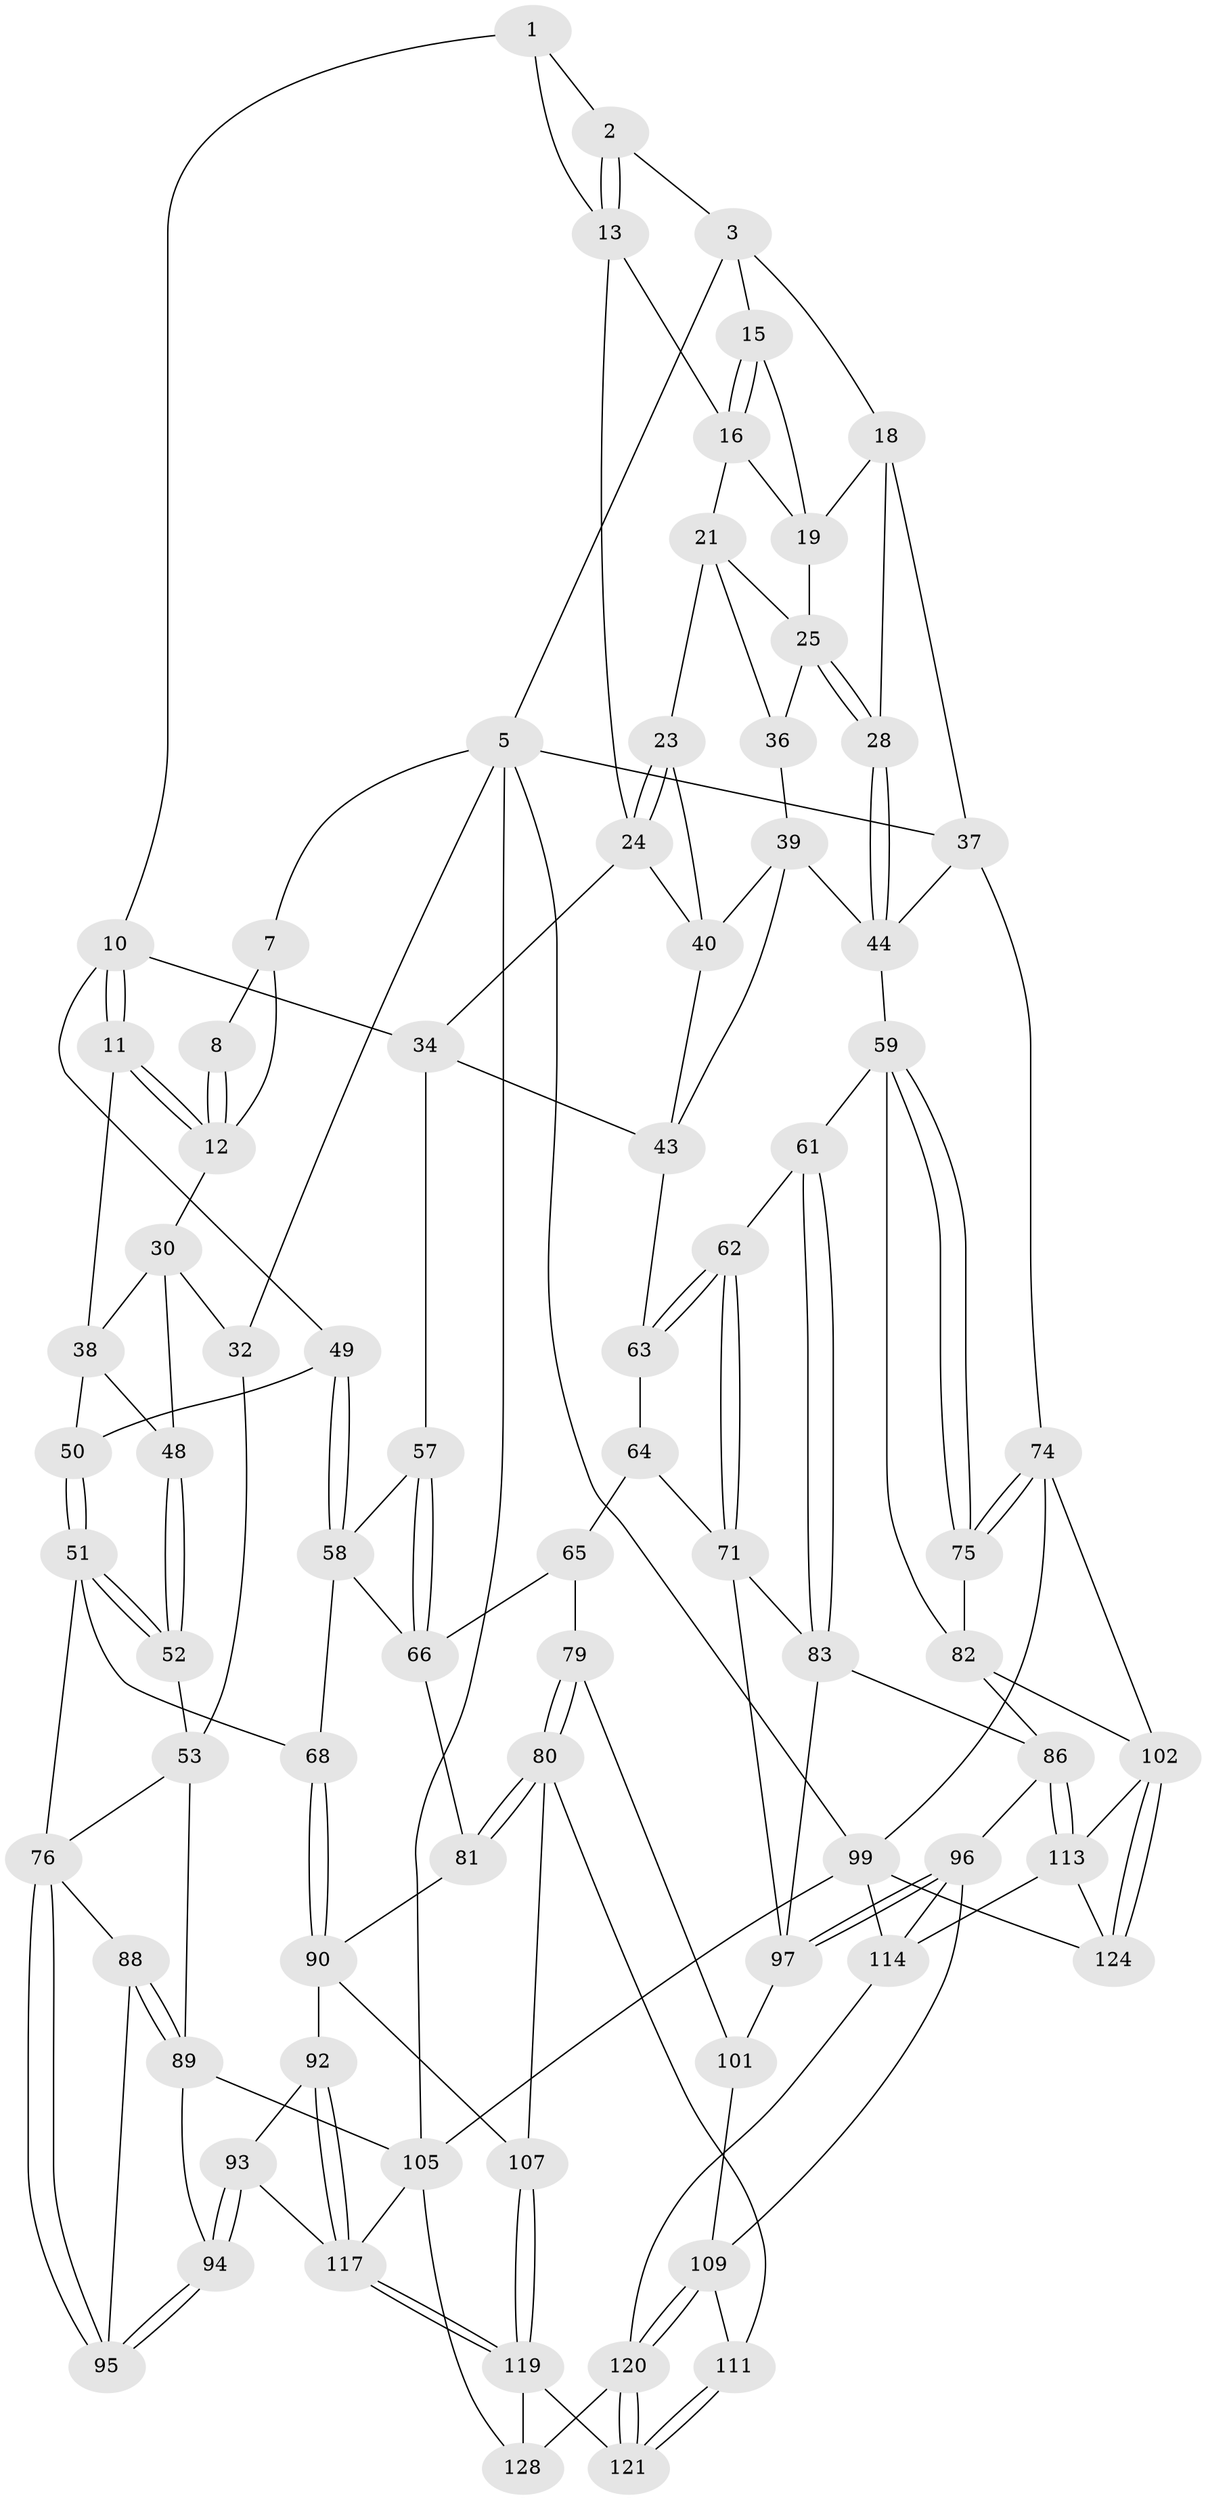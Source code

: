 // original degree distribution, {3: 0.015625, 4: 0.2265625, 5: 0.546875, 6: 0.2109375}
// Generated by graph-tools (version 1.1) at 2025/11/02/27/25 16:11:59]
// undirected, 79 vertices, 176 edges
graph export_dot {
graph [start="1"]
  node [color=gray90,style=filled];
  1 [pos="+0.43183219271370377+0",super="+9"];
  2 [pos="+0.6621366505508118+0"];
  3 [pos="+0.9168373527205598+0",super="+4"];
  5 [pos="+1+0",super="+6"];
  7 [pos="+0+0"];
  8 [pos="+0.4089882197919768+0"];
  10 [pos="+0.35971630644074204+0.23030483522254686",super="+35"];
  11 [pos="+0.2938545982726171+0.19286906778501517"];
  12 [pos="+0.26878390432842225+0.1332660216256407",super="+29"];
  13 [pos="+0.6477691743388495+0",super="+14"];
  15 [pos="+0.8137964970519873+0.08345182565126888"];
  16 [pos="+0.779033312971221+0.12102451143905693",super="+17"];
  18 [pos="+0.9280389195704699+0.12316441264810207",super="+27"];
  19 [pos="+0.8397827592190145+0.1282908525490213",super="+20"];
  21 [pos="+0.6895533966309774+0.1385775885543958",super="+22"];
  23 [pos="+0.5941260060334487+0.2076197990134575"];
  24 [pos="+0.5890303743136848+0.20868326960928074",super="+33"];
  25 [pos="+0.8237063690231445+0.2748659212394996",super="+26"];
  28 [pos="+0.8247876546589115+0.2762025203648935"];
  30 [pos="+0.07157149148283108+0.1839701475349592",super="+31"];
  32 [pos="+0+0.23131194932923993"];
  34 [pos="+0.5199841970449397+0.28293108840708525",super="+46"];
  36 [pos="+0.6999212592112487+0.24670371078911604"];
  37 [pos="+1+0.2657757526846589",super="+55"];
  38 [pos="+0.25009782418924376+0.2234764284417476",super="+47"];
  39 [pos="+0.6768513218980966+0.2539042938893894",super="+42"];
  40 [pos="+0.6767542149959584+0.25390066421370305",super="+41"];
  43 [pos="+0.6411044559523991+0.381215899801967",super="+45"];
  44 [pos="+0.8243467745509766+0.2880011019818154",super="+56"];
  48 [pos="+0.11091798057677997+0.3001239381958426"];
  49 [pos="+0.3824288578616876+0.362641259362841"];
  50 [pos="+0.21992968714628375+0.3491682912848245"];
  51 [pos="+0.1830395539921571+0.47213575730893026",super="+69"];
  52 [pos="+0.11139912686199747+0.3135062750534918"];
  53 [pos="+0.004184144049899627+0.44983384095907775",super="+54"];
  57 [pos="+0.5473307372175447+0.40196415505335775"];
  58 [pos="+0.38296665699584753+0.37741092971563917",super="+67"];
  59 [pos="+0.8506462685811567+0.4183184991982489",super="+60"];
  61 [pos="+0.7993509768155449+0.4877485023851526"];
  62 [pos="+0.7224464380591056+0.4682804345447424"];
  63 [pos="+0.6392539784409784+0.4177937443820587"];
  64 [pos="+0.6314438131806165+0.43356405285386795",super="+73"];
  65 [pos="+0.4967927322540229+0.5148947761160984",super="+78"];
  66 [pos="+0.4899095733937076+0.5122850013893728",super="+70"];
  68 [pos="+0.19329305062437405+0.49120300132871486"];
  71 [pos="+0.6579441598927019+0.5758900172369288",super="+72"];
  74 [pos="+1+0.5044298714099099",super="+100"];
  75 [pos="+1+0.5198101453501346"];
  76 [pos="+0.16936547522611325+0.5003943793512166",super="+77"];
  79 [pos="+0.47681169743481816+0.7079554832653355"];
  80 [pos="+0.4675615549110632+0.7107839019864084",super="+106"];
  81 [pos="+0.3852638054395093+0.6694797941957414"];
  82 [pos="+0.9080458550750967+0.5584961840570815",super="+85"];
  83 [pos="+0.7734927813713888+0.5476787860917234",super="+84"];
  86 [pos="+0.8755019044124798+0.7378471895583013",super="+87"];
  88 [pos="+0+0.6899238895177316"];
  89 [pos="+0+0.6966928233992721",super="+104"];
  90 [pos="+0.3310381894353954+0.687060283172562",super="+91"];
  92 [pos="+0.23171844045149595+0.7632228805138741"];
  93 [pos="+0.22131638976778967+0.7602601199728175",super="+115"];
  94 [pos="+0.14961824192968004+0.7383248828619842",super="+112"];
  95 [pos="+0.13533480153702523+0.7256671009483017"];
  96 [pos="+0.7759900760252761+0.7445464233135728",super="+108"];
  97 [pos="+0.7499319723771789+0.7338125516674298",super="+98"];
  99 [pos="+1+1",super="+125"];
  101 [pos="+0.622255127377201+0.7287894475478781"];
  102 [pos="+1+0.805109237829719",super="+103"];
  105 [pos="+0+1",super="+126"];
  107 [pos="+0.3258585119182854+0.8922282360901063"];
  109 [pos="+0.6569546964461552+0.8641517808390918",super="+110"];
  111 [pos="+0.5134261360220252+0.887319999074333"];
  113 [pos="+0.8112988111837071+0.899359611045055",super="+116"];
  114 [pos="+0.7478854774286332+0.8432037290556809",super="+122"];
  117 [pos="+0.15230149172213953+0.973452018630019",super="+118"];
  119 [pos="+0.32954780685885315+0.9054125683472455",super="+127"];
  120 [pos="+0.6160225705883177+1",super="+123"];
  121 [pos="+0.5098684529101158+0.9114236717211227"];
  124 [pos="+0.8104168668434314+1"];
  128 [pos="+0.3235349005290636+1"];
  1 -- 2;
  1 -- 10;
  1 -- 13;
  2 -- 3;
  2 -- 13;
  2 -- 13;
  3 -- 15;
  3 -- 18;
  3 -- 5;
  5 -- 37;
  5 -- 99;
  5 -- 32;
  5 -- 105;
  5 -- 7;
  7 -- 8;
  7 -- 12;
  8 -- 12;
  8 -- 12;
  10 -- 11;
  10 -- 11;
  10 -- 49;
  10 -- 34;
  11 -- 12;
  11 -- 12;
  11 -- 38;
  12 -- 30;
  13 -- 24;
  13 -- 16;
  15 -- 16;
  15 -- 16;
  15 -- 19;
  16 -- 19;
  16 -- 21;
  18 -- 19;
  18 -- 28;
  18 -- 37;
  19 -- 25;
  21 -- 36;
  21 -- 23;
  21 -- 25;
  23 -- 24;
  23 -- 24;
  23 -- 40;
  24 -- 40;
  24 -- 34;
  25 -- 28;
  25 -- 28;
  25 -- 36;
  28 -- 44;
  28 -- 44;
  30 -- 38;
  30 -- 32;
  30 -- 48;
  32 -- 53;
  34 -- 57;
  34 -- 43;
  36 -- 39;
  37 -- 74;
  37 -- 44;
  38 -- 48;
  38 -- 50;
  39 -- 40;
  39 -- 43;
  39 -- 44;
  40 -- 43;
  43 -- 63;
  44 -- 59;
  48 -- 52;
  48 -- 52;
  49 -- 50;
  49 -- 58;
  49 -- 58;
  50 -- 51;
  50 -- 51;
  51 -- 52;
  51 -- 52;
  51 -- 68;
  51 -- 76;
  52 -- 53;
  53 -- 76;
  53 -- 89;
  57 -- 58;
  57 -- 66;
  57 -- 66;
  58 -- 68;
  58 -- 66;
  59 -- 75;
  59 -- 75;
  59 -- 82;
  59 -- 61;
  61 -- 62;
  61 -- 83;
  61 -- 83;
  62 -- 63;
  62 -- 63;
  62 -- 71;
  62 -- 71;
  63 -- 64;
  64 -- 65 [weight=2];
  64 -- 71;
  65 -- 66;
  65 -- 79;
  66 -- 81;
  68 -- 90;
  68 -- 90;
  71 -- 83;
  71 -- 97;
  74 -- 75;
  74 -- 75;
  74 -- 99;
  74 -- 102;
  75 -- 82;
  76 -- 95;
  76 -- 95;
  76 -- 88;
  79 -- 80;
  79 -- 80;
  79 -- 101;
  80 -- 81;
  80 -- 81;
  80 -- 107;
  80 -- 111;
  81 -- 90;
  82 -- 86;
  82 -- 102;
  83 -- 86;
  83 -- 97;
  86 -- 113;
  86 -- 113;
  86 -- 96;
  88 -- 89;
  88 -- 89;
  88 -- 95;
  89 -- 94;
  89 -- 105;
  90 -- 107;
  90 -- 92;
  92 -- 93;
  92 -- 117;
  92 -- 117;
  93 -- 94 [weight=2];
  93 -- 94;
  93 -- 117;
  94 -- 95;
  94 -- 95;
  96 -- 97;
  96 -- 97;
  96 -- 114;
  96 -- 109;
  97 -- 101;
  99 -- 105;
  99 -- 124;
  99 -- 114;
  101 -- 109;
  102 -- 124;
  102 -- 124;
  102 -- 113;
  105 -- 128;
  105 -- 117;
  107 -- 119;
  107 -- 119;
  109 -- 120;
  109 -- 120;
  109 -- 111;
  111 -- 121;
  111 -- 121;
  113 -- 114;
  113 -- 124;
  114 -- 120;
  117 -- 119;
  117 -- 119;
  119 -- 128;
  119 -- 121;
  120 -- 121;
  120 -- 121;
  120 -- 128;
}

